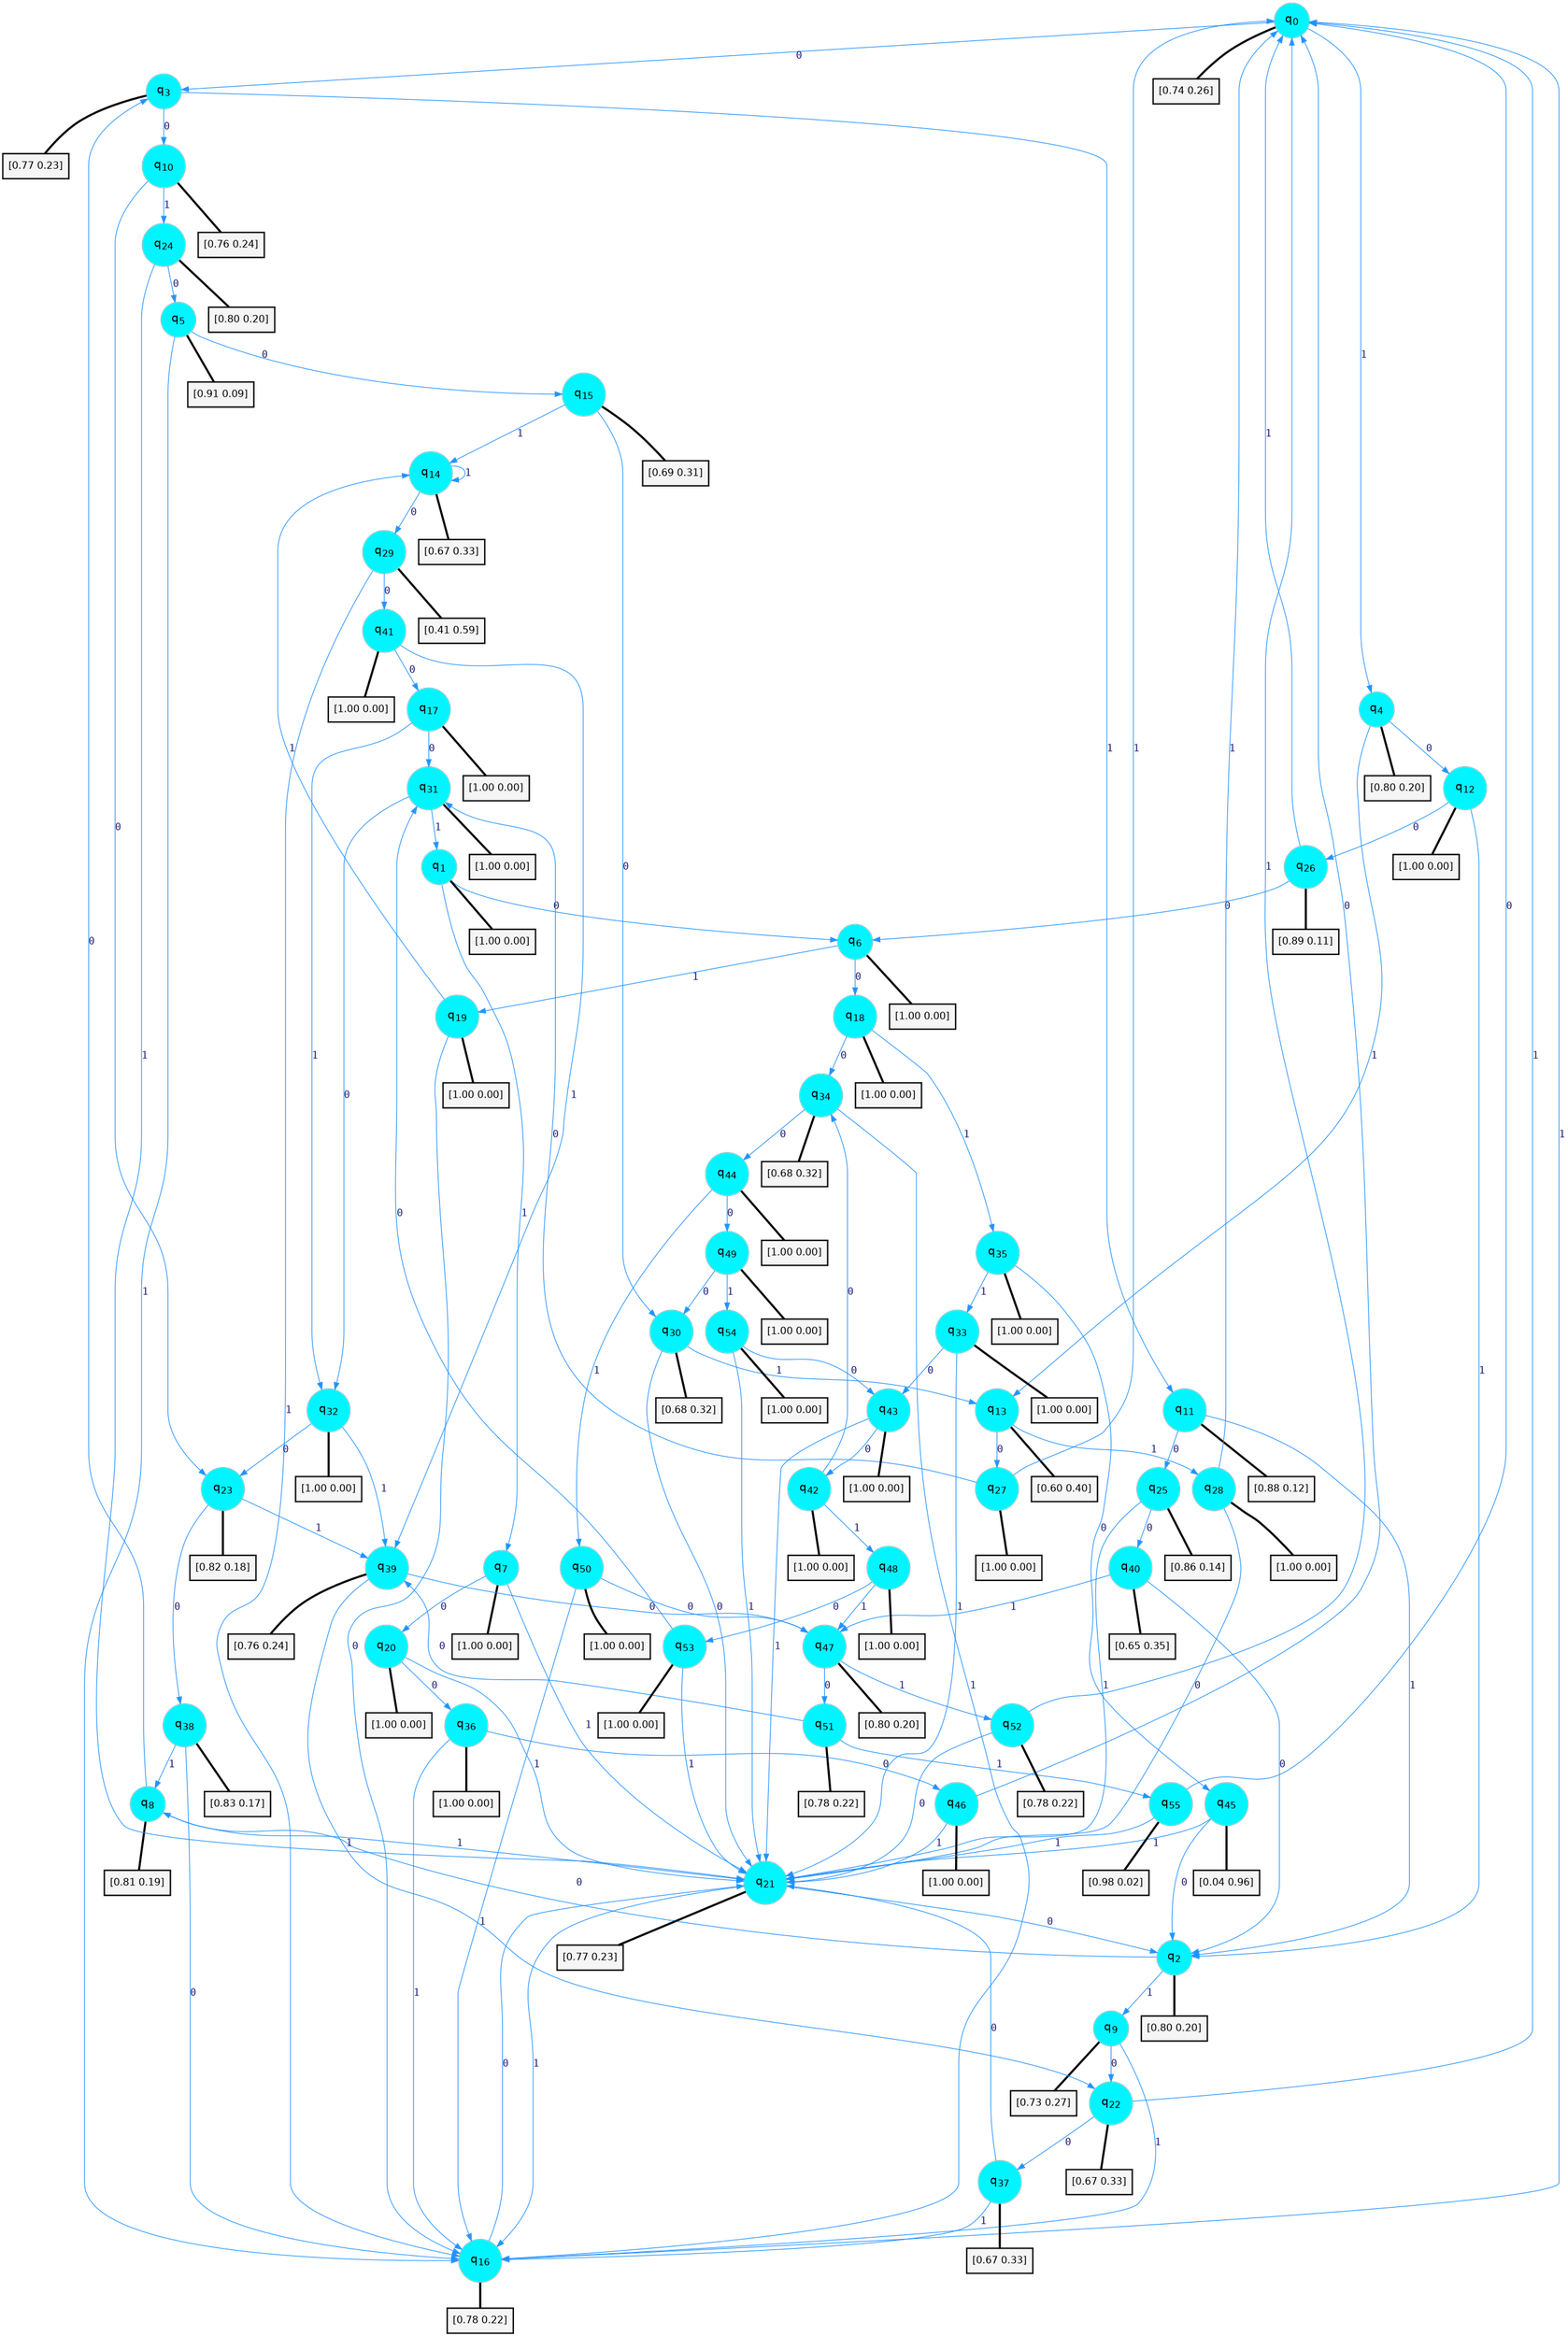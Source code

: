 digraph G {
graph [
bgcolor=transparent, dpi=300, rankdir=TD, size="40,25"];
node [
color=gray, fillcolor=turquoise1, fontcolor=black, fontname=Helvetica, fontsize=16, fontweight=bold, shape=circle, style=filled];
edge [
arrowsize=1, color=dodgerblue1, fontcolor=midnightblue, fontname=courier, fontweight=bold, penwidth=1, style=solid, weight=20];
0[label=<q<SUB>0</SUB>>];
1[label=<q<SUB>1</SUB>>];
2[label=<q<SUB>2</SUB>>];
3[label=<q<SUB>3</SUB>>];
4[label=<q<SUB>4</SUB>>];
5[label=<q<SUB>5</SUB>>];
6[label=<q<SUB>6</SUB>>];
7[label=<q<SUB>7</SUB>>];
8[label=<q<SUB>8</SUB>>];
9[label=<q<SUB>9</SUB>>];
10[label=<q<SUB>10</SUB>>];
11[label=<q<SUB>11</SUB>>];
12[label=<q<SUB>12</SUB>>];
13[label=<q<SUB>13</SUB>>];
14[label=<q<SUB>14</SUB>>];
15[label=<q<SUB>15</SUB>>];
16[label=<q<SUB>16</SUB>>];
17[label=<q<SUB>17</SUB>>];
18[label=<q<SUB>18</SUB>>];
19[label=<q<SUB>19</SUB>>];
20[label=<q<SUB>20</SUB>>];
21[label=<q<SUB>21</SUB>>];
22[label=<q<SUB>22</SUB>>];
23[label=<q<SUB>23</SUB>>];
24[label=<q<SUB>24</SUB>>];
25[label=<q<SUB>25</SUB>>];
26[label=<q<SUB>26</SUB>>];
27[label=<q<SUB>27</SUB>>];
28[label=<q<SUB>28</SUB>>];
29[label=<q<SUB>29</SUB>>];
30[label=<q<SUB>30</SUB>>];
31[label=<q<SUB>31</SUB>>];
32[label=<q<SUB>32</SUB>>];
33[label=<q<SUB>33</SUB>>];
34[label=<q<SUB>34</SUB>>];
35[label=<q<SUB>35</SUB>>];
36[label=<q<SUB>36</SUB>>];
37[label=<q<SUB>37</SUB>>];
38[label=<q<SUB>38</SUB>>];
39[label=<q<SUB>39</SUB>>];
40[label=<q<SUB>40</SUB>>];
41[label=<q<SUB>41</SUB>>];
42[label=<q<SUB>42</SUB>>];
43[label=<q<SUB>43</SUB>>];
44[label=<q<SUB>44</SUB>>];
45[label=<q<SUB>45</SUB>>];
46[label=<q<SUB>46</SUB>>];
47[label=<q<SUB>47</SUB>>];
48[label=<q<SUB>48</SUB>>];
49[label=<q<SUB>49</SUB>>];
50[label=<q<SUB>50</SUB>>];
51[label=<q<SUB>51</SUB>>];
52[label=<q<SUB>52</SUB>>];
53[label=<q<SUB>53</SUB>>];
54[label=<q<SUB>54</SUB>>];
55[label=<q<SUB>55</SUB>>];
56[label="[0.74 0.26]", shape=box,fontcolor=black, fontname=Helvetica, fontsize=14, penwidth=2, fillcolor=whitesmoke,color=black];
57[label="[1.00 0.00]", shape=box,fontcolor=black, fontname=Helvetica, fontsize=14, penwidth=2, fillcolor=whitesmoke,color=black];
58[label="[0.80 0.20]", shape=box,fontcolor=black, fontname=Helvetica, fontsize=14, penwidth=2, fillcolor=whitesmoke,color=black];
59[label="[0.77 0.23]", shape=box,fontcolor=black, fontname=Helvetica, fontsize=14, penwidth=2, fillcolor=whitesmoke,color=black];
60[label="[0.80 0.20]", shape=box,fontcolor=black, fontname=Helvetica, fontsize=14, penwidth=2, fillcolor=whitesmoke,color=black];
61[label="[0.91 0.09]", shape=box,fontcolor=black, fontname=Helvetica, fontsize=14, penwidth=2, fillcolor=whitesmoke,color=black];
62[label="[1.00 0.00]", shape=box,fontcolor=black, fontname=Helvetica, fontsize=14, penwidth=2, fillcolor=whitesmoke,color=black];
63[label="[1.00 0.00]", shape=box,fontcolor=black, fontname=Helvetica, fontsize=14, penwidth=2, fillcolor=whitesmoke,color=black];
64[label="[0.81 0.19]", shape=box,fontcolor=black, fontname=Helvetica, fontsize=14, penwidth=2, fillcolor=whitesmoke,color=black];
65[label="[0.73 0.27]", shape=box,fontcolor=black, fontname=Helvetica, fontsize=14, penwidth=2, fillcolor=whitesmoke,color=black];
66[label="[0.76 0.24]", shape=box,fontcolor=black, fontname=Helvetica, fontsize=14, penwidth=2, fillcolor=whitesmoke,color=black];
67[label="[0.88 0.12]", shape=box,fontcolor=black, fontname=Helvetica, fontsize=14, penwidth=2, fillcolor=whitesmoke,color=black];
68[label="[1.00 0.00]", shape=box,fontcolor=black, fontname=Helvetica, fontsize=14, penwidth=2, fillcolor=whitesmoke,color=black];
69[label="[0.60 0.40]", shape=box,fontcolor=black, fontname=Helvetica, fontsize=14, penwidth=2, fillcolor=whitesmoke,color=black];
70[label="[0.67 0.33]", shape=box,fontcolor=black, fontname=Helvetica, fontsize=14, penwidth=2, fillcolor=whitesmoke,color=black];
71[label="[0.69 0.31]", shape=box,fontcolor=black, fontname=Helvetica, fontsize=14, penwidth=2, fillcolor=whitesmoke,color=black];
72[label="[0.78 0.22]", shape=box,fontcolor=black, fontname=Helvetica, fontsize=14, penwidth=2, fillcolor=whitesmoke,color=black];
73[label="[1.00 0.00]", shape=box,fontcolor=black, fontname=Helvetica, fontsize=14, penwidth=2, fillcolor=whitesmoke,color=black];
74[label="[1.00 0.00]", shape=box,fontcolor=black, fontname=Helvetica, fontsize=14, penwidth=2, fillcolor=whitesmoke,color=black];
75[label="[1.00 0.00]", shape=box,fontcolor=black, fontname=Helvetica, fontsize=14, penwidth=2, fillcolor=whitesmoke,color=black];
76[label="[1.00 0.00]", shape=box,fontcolor=black, fontname=Helvetica, fontsize=14, penwidth=2, fillcolor=whitesmoke,color=black];
77[label="[0.77 0.23]", shape=box,fontcolor=black, fontname=Helvetica, fontsize=14, penwidth=2, fillcolor=whitesmoke,color=black];
78[label="[0.67 0.33]", shape=box,fontcolor=black, fontname=Helvetica, fontsize=14, penwidth=2, fillcolor=whitesmoke,color=black];
79[label="[0.82 0.18]", shape=box,fontcolor=black, fontname=Helvetica, fontsize=14, penwidth=2, fillcolor=whitesmoke,color=black];
80[label="[0.80 0.20]", shape=box,fontcolor=black, fontname=Helvetica, fontsize=14, penwidth=2, fillcolor=whitesmoke,color=black];
81[label="[0.86 0.14]", shape=box,fontcolor=black, fontname=Helvetica, fontsize=14, penwidth=2, fillcolor=whitesmoke,color=black];
82[label="[0.89 0.11]", shape=box,fontcolor=black, fontname=Helvetica, fontsize=14, penwidth=2, fillcolor=whitesmoke,color=black];
83[label="[1.00 0.00]", shape=box,fontcolor=black, fontname=Helvetica, fontsize=14, penwidth=2, fillcolor=whitesmoke,color=black];
84[label="[1.00 0.00]", shape=box,fontcolor=black, fontname=Helvetica, fontsize=14, penwidth=2, fillcolor=whitesmoke,color=black];
85[label="[0.41 0.59]", shape=box,fontcolor=black, fontname=Helvetica, fontsize=14, penwidth=2, fillcolor=whitesmoke,color=black];
86[label="[0.68 0.32]", shape=box,fontcolor=black, fontname=Helvetica, fontsize=14, penwidth=2, fillcolor=whitesmoke,color=black];
87[label="[1.00 0.00]", shape=box,fontcolor=black, fontname=Helvetica, fontsize=14, penwidth=2, fillcolor=whitesmoke,color=black];
88[label="[1.00 0.00]", shape=box,fontcolor=black, fontname=Helvetica, fontsize=14, penwidth=2, fillcolor=whitesmoke,color=black];
89[label="[1.00 0.00]", shape=box,fontcolor=black, fontname=Helvetica, fontsize=14, penwidth=2, fillcolor=whitesmoke,color=black];
90[label="[0.68 0.32]", shape=box,fontcolor=black, fontname=Helvetica, fontsize=14, penwidth=2, fillcolor=whitesmoke,color=black];
91[label="[1.00 0.00]", shape=box,fontcolor=black, fontname=Helvetica, fontsize=14, penwidth=2, fillcolor=whitesmoke,color=black];
92[label="[1.00 0.00]", shape=box,fontcolor=black, fontname=Helvetica, fontsize=14, penwidth=2, fillcolor=whitesmoke,color=black];
93[label="[0.67 0.33]", shape=box,fontcolor=black, fontname=Helvetica, fontsize=14, penwidth=2, fillcolor=whitesmoke,color=black];
94[label="[0.83 0.17]", shape=box,fontcolor=black, fontname=Helvetica, fontsize=14, penwidth=2, fillcolor=whitesmoke,color=black];
95[label="[0.76 0.24]", shape=box,fontcolor=black, fontname=Helvetica, fontsize=14, penwidth=2, fillcolor=whitesmoke,color=black];
96[label="[0.65 0.35]", shape=box,fontcolor=black, fontname=Helvetica, fontsize=14, penwidth=2, fillcolor=whitesmoke,color=black];
97[label="[1.00 0.00]", shape=box,fontcolor=black, fontname=Helvetica, fontsize=14, penwidth=2, fillcolor=whitesmoke,color=black];
98[label="[1.00 0.00]", shape=box,fontcolor=black, fontname=Helvetica, fontsize=14, penwidth=2, fillcolor=whitesmoke,color=black];
99[label="[1.00 0.00]", shape=box,fontcolor=black, fontname=Helvetica, fontsize=14, penwidth=2, fillcolor=whitesmoke,color=black];
100[label="[1.00 0.00]", shape=box,fontcolor=black, fontname=Helvetica, fontsize=14, penwidth=2, fillcolor=whitesmoke,color=black];
101[label="[0.04 0.96]", shape=box,fontcolor=black, fontname=Helvetica, fontsize=14, penwidth=2, fillcolor=whitesmoke,color=black];
102[label="[1.00 0.00]", shape=box,fontcolor=black, fontname=Helvetica, fontsize=14, penwidth=2, fillcolor=whitesmoke,color=black];
103[label="[0.80 0.20]", shape=box,fontcolor=black, fontname=Helvetica, fontsize=14, penwidth=2, fillcolor=whitesmoke,color=black];
104[label="[1.00 0.00]", shape=box,fontcolor=black, fontname=Helvetica, fontsize=14, penwidth=2, fillcolor=whitesmoke,color=black];
105[label="[1.00 0.00]", shape=box,fontcolor=black, fontname=Helvetica, fontsize=14, penwidth=2, fillcolor=whitesmoke,color=black];
106[label="[1.00 0.00]", shape=box,fontcolor=black, fontname=Helvetica, fontsize=14, penwidth=2, fillcolor=whitesmoke,color=black];
107[label="[0.78 0.22]", shape=box,fontcolor=black, fontname=Helvetica, fontsize=14, penwidth=2, fillcolor=whitesmoke,color=black];
108[label="[0.78 0.22]", shape=box,fontcolor=black, fontname=Helvetica, fontsize=14, penwidth=2, fillcolor=whitesmoke,color=black];
109[label="[1.00 0.00]", shape=box,fontcolor=black, fontname=Helvetica, fontsize=14, penwidth=2, fillcolor=whitesmoke,color=black];
110[label="[1.00 0.00]", shape=box,fontcolor=black, fontname=Helvetica, fontsize=14, penwidth=2, fillcolor=whitesmoke,color=black];
111[label="[0.98 0.02]", shape=box,fontcolor=black, fontname=Helvetica, fontsize=14, penwidth=2, fillcolor=whitesmoke,color=black];
0->3 [label=0];
0->4 [label=1];
0->56 [arrowhead=none, penwidth=3,color=black];
1->6 [label=0];
1->7 [label=1];
1->57 [arrowhead=none, penwidth=3,color=black];
2->8 [label=0];
2->9 [label=1];
2->58 [arrowhead=none, penwidth=3,color=black];
3->10 [label=0];
3->11 [label=1];
3->59 [arrowhead=none, penwidth=3,color=black];
4->12 [label=0];
4->13 [label=1];
4->60 [arrowhead=none, penwidth=3,color=black];
5->15 [label=0];
5->16 [label=1];
5->61 [arrowhead=none, penwidth=3,color=black];
6->18 [label=0];
6->19 [label=1];
6->62 [arrowhead=none, penwidth=3,color=black];
7->20 [label=0];
7->21 [label=1];
7->63 [arrowhead=none, penwidth=3,color=black];
8->3 [label=0];
8->21 [label=1];
8->64 [arrowhead=none, penwidth=3,color=black];
9->22 [label=0];
9->16 [label=1];
9->65 [arrowhead=none, penwidth=3,color=black];
10->23 [label=0];
10->24 [label=1];
10->66 [arrowhead=none, penwidth=3,color=black];
11->25 [label=0];
11->2 [label=1];
11->67 [arrowhead=none, penwidth=3,color=black];
12->26 [label=0];
12->2 [label=1];
12->68 [arrowhead=none, penwidth=3,color=black];
13->27 [label=0];
13->28 [label=1];
13->69 [arrowhead=none, penwidth=3,color=black];
14->29 [label=0];
14->14 [label=1];
14->70 [arrowhead=none, penwidth=3,color=black];
15->30 [label=0];
15->14 [label=1];
15->71 [arrowhead=none, penwidth=3,color=black];
16->21 [label=0];
16->0 [label=1];
16->72 [arrowhead=none, penwidth=3,color=black];
17->31 [label=0];
17->32 [label=1];
17->73 [arrowhead=none, penwidth=3,color=black];
18->34 [label=0];
18->35 [label=1];
18->74 [arrowhead=none, penwidth=3,color=black];
19->16 [label=0];
19->14 [label=1];
19->75 [arrowhead=none, penwidth=3,color=black];
20->36 [label=0];
20->21 [label=1];
20->76 [arrowhead=none, penwidth=3,color=black];
21->2 [label=0];
21->16 [label=1];
21->77 [arrowhead=none, penwidth=3,color=black];
22->37 [label=0];
22->0 [label=1];
22->78 [arrowhead=none, penwidth=3,color=black];
23->38 [label=0];
23->39 [label=1];
23->79 [arrowhead=none, penwidth=3,color=black];
24->5 [label=0];
24->21 [label=1];
24->80 [arrowhead=none, penwidth=3,color=black];
25->40 [label=0];
25->21 [label=1];
25->81 [arrowhead=none, penwidth=3,color=black];
26->6 [label=0];
26->0 [label=1];
26->82 [arrowhead=none, penwidth=3,color=black];
27->31 [label=0];
27->0 [label=1];
27->83 [arrowhead=none, penwidth=3,color=black];
28->21 [label=0];
28->0 [label=1];
28->84 [arrowhead=none, penwidth=3,color=black];
29->41 [label=0];
29->16 [label=1];
29->85 [arrowhead=none, penwidth=3,color=black];
30->21 [label=0];
30->13 [label=1];
30->86 [arrowhead=none, penwidth=3,color=black];
31->32 [label=0];
31->1 [label=1];
31->87 [arrowhead=none, penwidth=3,color=black];
32->23 [label=0];
32->39 [label=1];
32->88 [arrowhead=none, penwidth=3,color=black];
33->43 [label=0];
33->21 [label=1];
33->89 [arrowhead=none, penwidth=3,color=black];
34->44 [label=0];
34->16 [label=1];
34->90 [arrowhead=none, penwidth=3,color=black];
35->45 [label=0];
35->33 [label=1];
35->91 [arrowhead=none, penwidth=3,color=black];
36->46 [label=0];
36->16 [label=1];
36->92 [arrowhead=none, penwidth=3,color=black];
37->21 [label=0];
37->16 [label=1];
37->93 [arrowhead=none, penwidth=3,color=black];
38->16 [label=0];
38->8 [label=1];
38->94 [arrowhead=none, penwidth=3,color=black];
39->47 [label=0];
39->22 [label=1];
39->95 [arrowhead=none, penwidth=3,color=black];
40->2 [label=0];
40->47 [label=1];
40->96 [arrowhead=none, penwidth=3,color=black];
41->17 [label=0];
41->39 [label=1];
41->97 [arrowhead=none, penwidth=3,color=black];
42->34 [label=0];
42->48 [label=1];
42->98 [arrowhead=none, penwidth=3,color=black];
43->42 [label=0];
43->21 [label=1];
43->99 [arrowhead=none, penwidth=3,color=black];
44->49 [label=0];
44->50 [label=1];
44->100 [arrowhead=none, penwidth=3,color=black];
45->2 [label=0];
45->21 [label=1];
45->101 [arrowhead=none, penwidth=3,color=black];
46->0 [label=0];
46->21 [label=1];
46->102 [arrowhead=none, penwidth=3,color=black];
47->51 [label=0];
47->52 [label=1];
47->103 [arrowhead=none, penwidth=3,color=black];
48->53 [label=0];
48->47 [label=1];
48->104 [arrowhead=none, penwidth=3,color=black];
49->30 [label=0];
49->54 [label=1];
49->105 [arrowhead=none, penwidth=3,color=black];
50->47 [label=0];
50->16 [label=1];
50->106 [arrowhead=none, penwidth=3,color=black];
51->39 [label=0];
51->55 [label=1];
51->107 [arrowhead=none, penwidth=3,color=black];
52->21 [label=0];
52->0 [label=1];
52->108 [arrowhead=none, penwidth=3,color=black];
53->31 [label=0];
53->21 [label=1];
53->109 [arrowhead=none, penwidth=3,color=black];
54->43 [label=0];
54->21 [label=1];
54->110 [arrowhead=none, penwidth=3,color=black];
55->0 [label=0];
55->21 [label=1];
55->111 [arrowhead=none, penwidth=3,color=black];
}
